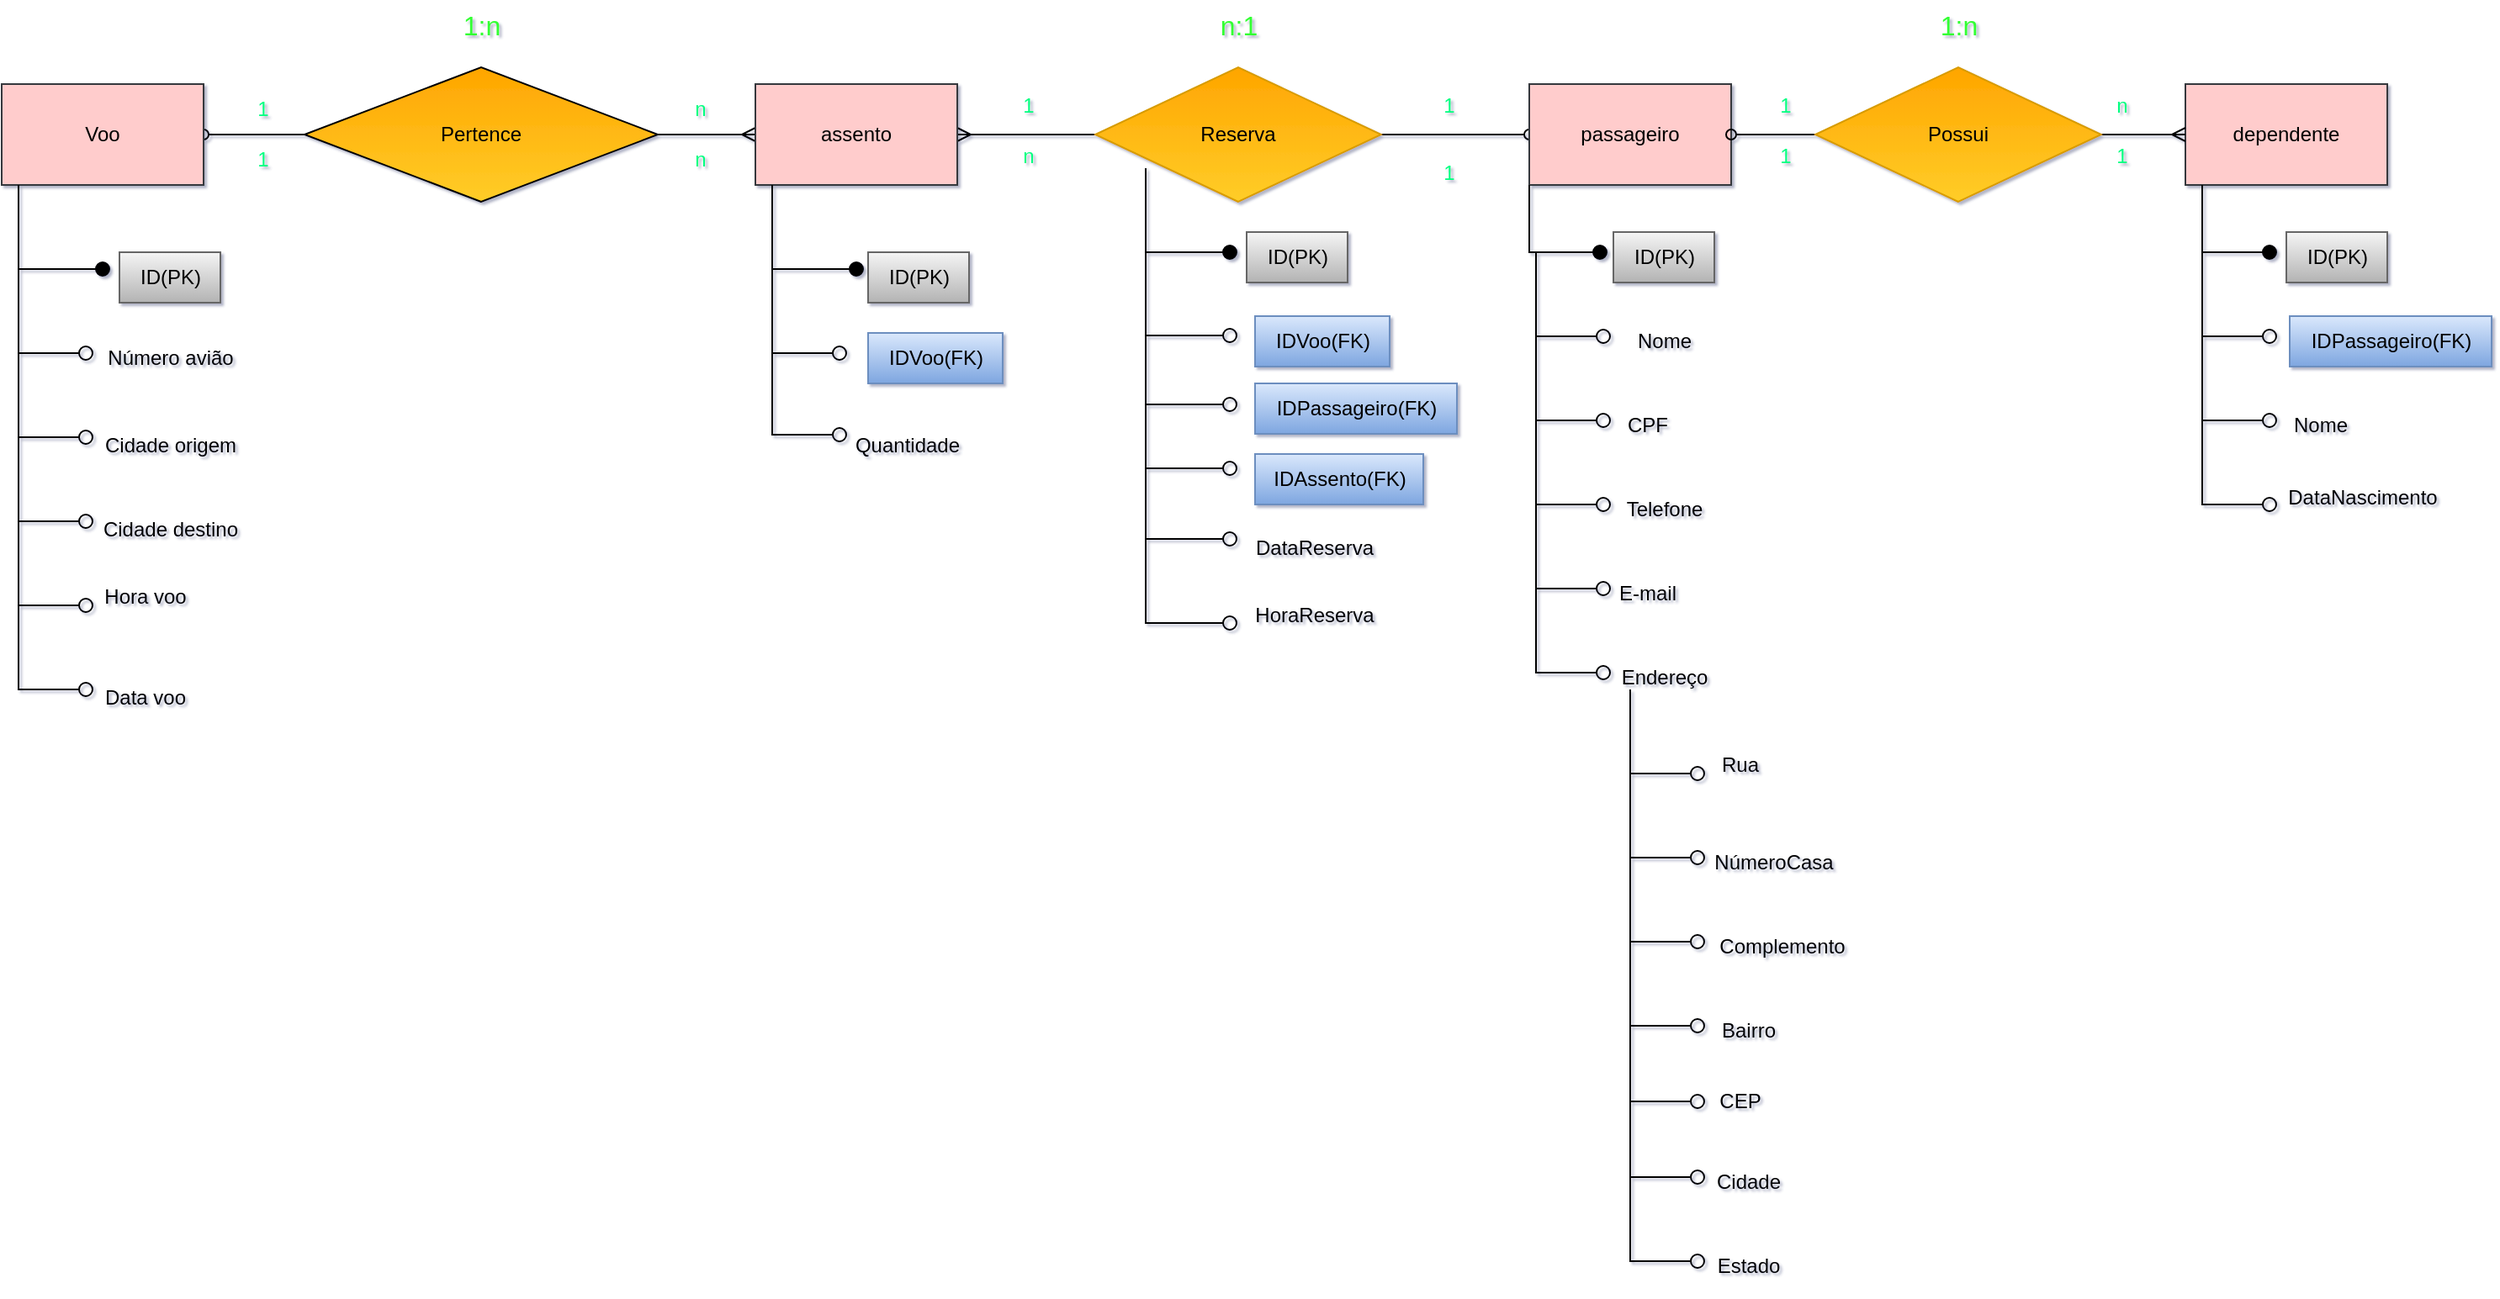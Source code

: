 <mxfile version="22.0.4" type="github">
  <diagram name="Página-1" id="cpLTAqSigNh9UwCI0jpD">
    <mxGraphModel dx="1687" dy="1067" grid="1" gridSize="10" guides="1" tooltips="1" connect="1" arrows="1" fold="1" page="1" pageScale="1" pageWidth="827" pageHeight="1169" background="#FFFFFF" math="0" shadow="1">
      <root>
        <mxCell id="0" />
        <mxCell id="1" parent="0" />
        <mxCell id="XdlR8K-dp57HfDcc4aQY-76" value="" style="edgeStyle=orthogonalEdgeStyle;rounded=0;orthogonalLoop=1;jettySize=auto;html=1;startArrow=oval;startFill=0;endArrow=ERmany;endFill=0;exitX=1;exitY=0.5;exitDx=0;exitDy=0;" edge="1" parent="1" source="XdlR8K-dp57HfDcc4aQY-1" target="XdlR8K-dp57HfDcc4aQY-2">
          <mxGeometry relative="1" as="geometry">
            <mxPoint x="200" y="160" as="sourcePoint" />
          </mxGeometry>
        </mxCell>
        <mxCell id="XdlR8K-dp57HfDcc4aQY-192" value="" style="edgeStyle=orthogonalEdgeStyle;rounded=0;orthogonalLoop=1;jettySize=auto;html=1;startArrow=ERmany;startFill=0;endArrow=oval;endFill=0;entryX=0;entryY=0.5;entryDx=0;entryDy=0;" edge="1" parent="1" source="XdlR8K-dp57HfDcc4aQY-2" target="XdlR8K-dp57HfDcc4aQY-3">
          <mxGeometry relative="1" as="geometry">
            <mxPoint x="570" y="80" as="sourcePoint" />
            <mxPoint x="910" y="80" as="targetPoint" />
          </mxGeometry>
        </mxCell>
        <mxCell id="XdlR8K-dp57HfDcc4aQY-1" value="Voo" style="rounded=0;whiteSpace=wrap;html=1;container=0;fillColor=#ffcccc;strokeColor=#36393d;" vertex="1" parent="1">
          <mxGeometry y="50" width="120" height="60" as="geometry" />
        </mxCell>
        <mxCell id="XdlR8K-dp57HfDcc4aQY-11" value="ID(PK)" style="text;html=1;align=center;verticalAlign=middle;resizable=0;points=[];autosize=1;strokeColor=#666666;fillColor=#f5f5f5;container=0;rounded=0;gradientColor=#b3b3b3;" vertex="1" parent="1">
          <mxGeometry x="70" y="150" width="60" height="30" as="geometry" />
        </mxCell>
        <mxCell id="XdlR8K-dp57HfDcc4aQY-12" value="Número avião" style="text;html=1;align=center;verticalAlign=middle;resizable=0;points=[];autosize=1;strokeColor=none;fillColor=none;container=0;rounded=0;" vertex="1" parent="1">
          <mxGeometry x="50" y="198" width="100" height="30" as="geometry" />
        </mxCell>
        <mxCell id="XdlR8K-dp57HfDcc4aQY-13" value="Cidade origem" style="text;html=1;align=center;verticalAlign=middle;resizable=0;points=[];autosize=1;strokeColor=none;fillColor=none;container=0;rounded=0;" vertex="1" parent="1">
          <mxGeometry x="50" y="250" width="100" height="30" as="geometry" />
        </mxCell>
        <mxCell id="XdlR8K-dp57HfDcc4aQY-14" value="Cidade destino" style="text;html=1;align=center;verticalAlign=middle;resizable=0;points=[];autosize=1;strokeColor=none;fillColor=none;container=0;rounded=0;" vertex="1" parent="1">
          <mxGeometry x="50" y="300" width="100" height="30" as="geometry" />
        </mxCell>
        <mxCell id="XdlR8K-dp57HfDcc4aQY-15" value="Data voo" style="text;html=1;align=center;verticalAlign=middle;resizable=0;points=[];autosize=1;strokeColor=none;fillColor=none;container=0;rounded=0;" vertex="1" parent="1">
          <mxGeometry x="50" y="400" width="70" height="30" as="geometry" />
        </mxCell>
        <mxCell id="XdlR8K-dp57HfDcc4aQY-16" value="Hora voo" style="text;html=1;align=center;verticalAlign=middle;resizable=0;points=[];autosize=1;strokeColor=none;fillColor=none;container=0;rounded=0;" vertex="1" parent="1">
          <mxGeometry x="50" y="340" width="70" height="30" as="geometry" />
        </mxCell>
        <mxCell id="XdlR8K-dp57HfDcc4aQY-24" value="" style="edgeStyle=segmentEdgeStyle;endArrow=none;html=1;rounded=0;endSize=8;startSize=8;startArrow=oval;startFill=1;endFill=0;" edge="1" parent="1">
          <mxGeometry width="50" height="50" relative="1" as="geometry">
            <mxPoint x="60" y="160" as="sourcePoint" />
            <mxPoint x="10" y="110" as="targetPoint" />
          </mxGeometry>
        </mxCell>
        <mxCell id="XdlR8K-dp57HfDcc4aQY-25" value="" style="edgeStyle=segmentEdgeStyle;endArrow=none;html=1;curved=0;rounded=0;endSize=8;startSize=8;endFill=0;startArrow=oval;startFill=0;" edge="1" parent="1">
          <mxGeometry width="50" height="50" relative="1" as="geometry">
            <mxPoint x="50" y="210" as="sourcePoint" />
            <mxPoint x="10" y="160" as="targetPoint" />
          </mxGeometry>
        </mxCell>
        <mxCell id="XdlR8K-dp57HfDcc4aQY-26" value="" style="edgeStyle=segmentEdgeStyle;endArrow=none;html=1;curved=0;rounded=0;endSize=8;startSize=8;endFill=0;startArrow=oval;startFill=0;" edge="1" parent="1">
          <mxGeometry width="50" height="50" relative="1" as="geometry">
            <mxPoint x="50" y="260" as="sourcePoint" />
            <mxPoint x="10" y="210" as="targetPoint" />
          </mxGeometry>
        </mxCell>
        <mxCell id="XdlR8K-dp57HfDcc4aQY-27" value="" style="edgeStyle=segmentEdgeStyle;endArrow=none;html=1;curved=0;rounded=0;endSize=8;startSize=8;endFill=0;startArrow=oval;startFill=0;" edge="1" parent="1">
          <mxGeometry width="50" height="50" relative="1" as="geometry">
            <mxPoint x="50" y="310" as="sourcePoint" />
            <mxPoint x="10" y="260" as="targetPoint" />
          </mxGeometry>
        </mxCell>
        <mxCell id="XdlR8K-dp57HfDcc4aQY-28" value="" style="edgeStyle=segmentEdgeStyle;endArrow=none;html=1;curved=0;rounded=0;endSize=8;startSize=8;endFill=0;startArrow=oval;startFill=0;" edge="1" parent="1">
          <mxGeometry width="50" height="50" relative="1" as="geometry">
            <mxPoint x="50" y="360" as="sourcePoint" />
            <mxPoint x="10" y="310" as="targetPoint" />
          </mxGeometry>
        </mxCell>
        <mxCell id="XdlR8K-dp57HfDcc4aQY-29" value="" style="edgeStyle=segmentEdgeStyle;endArrow=none;html=1;curved=0;rounded=0;endSize=8;startSize=8;endFill=0;startArrow=oval;startFill=0;" edge="1" parent="1">
          <mxGeometry width="50" height="50" relative="1" as="geometry">
            <mxPoint x="50" y="410" as="sourcePoint" />
            <mxPoint x="10" y="360" as="targetPoint" />
          </mxGeometry>
        </mxCell>
        <mxCell id="XdlR8K-dp57HfDcc4aQY-194" style="edgeStyle=orthogonalEdgeStyle;rounded=0;orthogonalLoop=1;jettySize=auto;html=1;exitX=1;exitY=0.5;exitDx=0;exitDy=0;" edge="1" parent="1" source="XdlR8K-dp57HfDcc4aQY-2">
          <mxGeometry relative="1" as="geometry">
            <mxPoint x="568.333" y="80.333" as="targetPoint" />
          </mxGeometry>
        </mxCell>
        <mxCell id="XdlR8K-dp57HfDcc4aQY-2" value="assento" style="rounded=0;whiteSpace=wrap;html=1;container=0;fillColor=#ffcccc;strokeColor=#36393d;" vertex="1" parent="1">
          <mxGeometry x="448" y="50" width="120" height="60" as="geometry" />
        </mxCell>
        <mxCell id="XdlR8K-dp57HfDcc4aQY-30" value="" style="edgeStyle=segmentEdgeStyle;endArrow=none;html=1;rounded=0;endSize=8;startSize=8;startArrow=oval;startFill=1;endFill=0;" edge="1" parent="1">
          <mxGeometry width="50" height="50" relative="1" as="geometry">
            <mxPoint x="508" y="160" as="sourcePoint" />
            <mxPoint x="458" y="110" as="targetPoint" />
          </mxGeometry>
        </mxCell>
        <mxCell id="XdlR8K-dp57HfDcc4aQY-31" value="" style="edgeStyle=segmentEdgeStyle;endArrow=none;html=1;curved=0;rounded=0;endSize=8;startSize=8;endFill=0;startArrow=oval;startFill=0;" edge="1" parent="1">
          <mxGeometry width="50" height="50" relative="1" as="geometry">
            <mxPoint x="498" y="210" as="sourcePoint" />
            <mxPoint x="458" y="160" as="targetPoint" />
          </mxGeometry>
        </mxCell>
        <mxCell id="XdlR8K-dp57HfDcc4aQY-32" value="ID(PK)" style="text;html=1;align=center;verticalAlign=middle;resizable=0;points=[];autosize=1;strokeColor=#666666;fillColor=#f5f5f5;container=0;rounded=0;gradientColor=#b3b3b3;" vertex="1" parent="1">
          <mxGeometry x="515" y="150" width="60" height="30" as="geometry" />
        </mxCell>
        <mxCell id="XdlR8K-dp57HfDcc4aQY-33" value="Quantidade" style="text;html=1;align=center;verticalAlign=middle;resizable=0;points=[];autosize=1;strokeColor=none;fillColor=none;container=0;rounded=0;" vertex="1" parent="1">
          <mxGeometry x="493" y="250" width="90" height="30" as="geometry" />
        </mxCell>
        <mxCell id="XdlR8K-dp57HfDcc4aQY-3" value="passageiro" style="rounded=0;whiteSpace=wrap;html=1;container=0;fillColor=#ffcccc;strokeColor=#36393d;" vertex="1" parent="1">
          <mxGeometry x="908" y="50" width="120" height="60" as="geometry" />
        </mxCell>
        <mxCell id="XdlR8K-dp57HfDcc4aQY-55" value="Complemento" style="text;html=1;align=center;verticalAlign=middle;resizable=0;points=[];autosize=1;strokeColor=none;fillColor=none;container=0;rounded=0;" vertex="1" parent="1">
          <mxGeometry x="1008" y="548" width="100" height="30" as="geometry" />
        </mxCell>
        <mxCell id="XdlR8K-dp57HfDcc4aQY-59" value="Estado" style="text;html=1;align=center;verticalAlign=middle;resizable=0;points=[];autosize=1;strokeColor=none;fillColor=none;container=0;rounded=0;" vertex="1" parent="1">
          <mxGeometry x="1008" y="738" width="60" height="30" as="geometry" />
        </mxCell>
        <mxCell id="XdlR8K-dp57HfDcc4aQY-77" value="" style="edgeStyle=segmentEdgeStyle;endArrow=none;html=1;rounded=0;endSize=8;startSize=8;startArrow=oval;startFill=1;endFill=0;" edge="1" parent="1">
          <mxGeometry width="50" height="50" relative="1" as="geometry">
            <mxPoint x="950" y="150" as="sourcePoint" />
            <mxPoint x="908" y="110" as="targetPoint" />
            <Array as="points">
              <mxPoint x="908" y="150" />
            </Array>
          </mxGeometry>
        </mxCell>
        <mxCell id="XdlR8K-dp57HfDcc4aQY-78" value="" style="edgeStyle=segmentEdgeStyle;endArrow=none;html=1;curved=0;rounded=0;endSize=8;startSize=8;endFill=0;startArrow=oval;startFill=0;" edge="1" parent="1">
          <mxGeometry width="50" height="50" relative="1" as="geometry">
            <mxPoint x="952" y="200" as="sourcePoint" />
            <mxPoint x="912" y="150" as="targetPoint" />
          </mxGeometry>
        </mxCell>
        <mxCell id="XdlR8K-dp57HfDcc4aQY-79" value="" style="edgeStyle=segmentEdgeStyle;endArrow=none;html=1;curved=0;rounded=0;endSize=8;startSize=8;endFill=0;startArrow=oval;startFill=0;" edge="1" parent="1">
          <mxGeometry width="50" height="50" relative="1" as="geometry">
            <mxPoint x="952" y="250" as="sourcePoint" />
            <mxPoint x="912" y="200" as="targetPoint" />
          </mxGeometry>
        </mxCell>
        <mxCell id="XdlR8K-dp57HfDcc4aQY-80" value="" style="edgeStyle=segmentEdgeStyle;endArrow=none;html=1;curved=0;rounded=0;endSize=8;startSize=8;endFill=0;startArrow=oval;startFill=0;" edge="1" parent="1">
          <mxGeometry width="50" height="50" relative="1" as="geometry">
            <mxPoint x="952" y="300" as="sourcePoint" />
            <mxPoint x="912" y="250" as="targetPoint" />
          </mxGeometry>
        </mxCell>
        <mxCell id="XdlR8K-dp57HfDcc4aQY-81" value="" style="edgeStyle=segmentEdgeStyle;endArrow=none;html=1;curved=0;rounded=0;endSize=8;startSize=8;endFill=0;startArrow=oval;startFill=0;" edge="1" parent="1">
          <mxGeometry width="50" height="50" relative="1" as="geometry">
            <mxPoint x="952" y="350" as="sourcePoint" />
            <mxPoint x="912" y="300" as="targetPoint" />
          </mxGeometry>
        </mxCell>
        <mxCell id="XdlR8K-dp57HfDcc4aQY-82" value="ID(PK)" style="text;html=1;align=center;verticalAlign=middle;resizable=0;points=[];autosize=1;strokeColor=#666666;fillColor=#f5f5f5;container=0;rounded=0;gradientColor=#b3b3b3;" vertex="1" parent="1">
          <mxGeometry x="958" y="138" width="60" height="30" as="geometry" />
        </mxCell>
        <mxCell id="XdlR8K-dp57HfDcc4aQY-83" value="Nome" style="text;html=1;align=center;verticalAlign=middle;resizable=0;points=[];autosize=1;strokeColor=none;fillColor=none;container=0;rounded=0;" vertex="1" parent="1">
          <mxGeometry x="958" y="188" width="60" height="30" as="geometry" />
        </mxCell>
        <mxCell id="XdlR8K-dp57HfDcc4aQY-84" value="CPF" style="text;html=1;align=center;verticalAlign=middle;resizable=0;points=[];autosize=1;strokeColor=none;fillColor=none;container=0;rounded=0;" vertex="1" parent="1">
          <mxGeometry x="953" y="238" width="50" height="30" as="geometry" />
        </mxCell>
        <mxCell id="XdlR8K-dp57HfDcc4aQY-85" value="Telefone" style="text;html=1;align=center;verticalAlign=middle;resizable=0;points=[];autosize=1;strokeColor=none;fillColor=none;container=0;rounded=0;" vertex="1" parent="1">
          <mxGeometry x="953" y="288" width="70" height="30" as="geometry" />
        </mxCell>
        <mxCell id="XdlR8K-dp57HfDcc4aQY-86" value="E-mail" style="text;html=1;align=center;verticalAlign=middle;resizable=0;points=[];autosize=1;strokeColor=none;fillColor=none;container=0;rounded=0;" vertex="1" parent="1">
          <mxGeometry x="948" y="338" width="60" height="30" as="geometry" />
        </mxCell>
        <mxCell id="XdlR8K-dp57HfDcc4aQY-87" value="" style="edgeStyle=segmentEdgeStyle;endArrow=none;html=1;curved=0;rounded=0;endSize=8;startSize=8;endFill=0;startArrow=oval;startFill=0;" edge="1" parent="1">
          <mxGeometry width="50" height="50" relative="1" as="geometry">
            <mxPoint x="952" y="400" as="sourcePoint" />
            <mxPoint x="912" y="350" as="targetPoint" />
          </mxGeometry>
        </mxCell>
        <mxCell id="XdlR8K-dp57HfDcc4aQY-88" value="Endereço" style="text;html=1;align=center;verticalAlign=middle;resizable=0;points=[];autosize=1;strokeColor=none;fillColor=none;container=0;rounded=0;" vertex="1" parent="1">
          <mxGeometry x="953" y="388" width="70" height="30" as="geometry" />
        </mxCell>
        <mxCell id="XdlR8K-dp57HfDcc4aQY-89" value="" style="edgeStyle=segmentEdgeStyle;endArrow=none;html=1;curved=0;rounded=0;endSize=8;startSize=8;endFill=0;startArrow=oval;startFill=0;" edge="1" parent="1">
          <mxGeometry width="50" height="50" relative="1" as="geometry">
            <mxPoint x="1008" y="460" as="sourcePoint" />
            <mxPoint x="968" y="410" as="targetPoint" />
          </mxGeometry>
        </mxCell>
        <mxCell id="XdlR8K-dp57HfDcc4aQY-90" value="" style="edgeStyle=segmentEdgeStyle;endArrow=none;html=1;curved=0;rounded=0;endSize=8;startSize=8;endFill=0;startArrow=oval;startFill=0;" edge="1" parent="1">
          <mxGeometry width="50" height="50" relative="1" as="geometry">
            <mxPoint x="1008" y="510" as="sourcePoint" />
            <mxPoint x="968" y="460" as="targetPoint" />
          </mxGeometry>
        </mxCell>
        <mxCell id="XdlR8K-dp57HfDcc4aQY-91" value="" style="edgeStyle=segmentEdgeStyle;endArrow=none;html=1;curved=0;rounded=0;endSize=8;startSize=8;endFill=0;startArrow=oval;startFill=0;" edge="1" parent="1">
          <mxGeometry width="50" height="50" relative="1" as="geometry">
            <mxPoint x="1008" y="560" as="sourcePoint" />
            <mxPoint x="968" y="510" as="targetPoint" />
          </mxGeometry>
        </mxCell>
        <mxCell id="XdlR8K-dp57HfDcc4aQY-92" value="" style="edgeStyle=segmentEdgeStyle;endArrow=none;html=1;curved=0;rounded=0;endSize=8;startSize=8;endFill=0;startArrow=oval;startFill=0;" edge="1" parent="1">
          <mxGeometry width="50" height="50" relative="1" as="geometry">
            <mxPoint x="1008" y="610" as="sourcePoint" />
            <mxPoint x="968" y="560" as="targetPoint" />
          </mxGeometry>
        </mxCell>
        <mxCell id="XdlR8K-dp57HfDcc4aQY-93" value="" style="edgeStyle=segmentEdgeStyle;endArrow=none;html=1;curved=0;rounded=0;endSize=8;startSize=8;endFill=0;startArrow=oval;startFill=0;" edge="1" parent="1">
          <mxGeometry width="50" height="50" relative="1" as="geometry">
            <mxPoint x="1008" y="655" as="sourcePoint" />
            <mxPoint x="968" y="605" as="targetPoint" />
          </mxGeometry>
        </mxCell>
        <mxCell id="XdlR8K-dp57HfDcc4aQY-94" value="" style="edgeStyle=segmentEdgeStyle;endArrow=none;html=1;curved=0;rounded=0;endSize=8;startSize=8;endFill=0;startArrow=oval;startFill=0;" edge="1" parent="1">
          <mxGeometry width="50" height="50" relative="1" as="geometry">
            <mxPoint x="1008" y="700" as="sourcePoint" />
            <mxPoint x="968" y="650" as="targetPoint" />
          </mxGeometry>
        </mxCell>
        <mxCell id="XdlR8K-dp57HfDcc4aQY-95" value="" style="edgeStyle=segmentEdgeStyle;endArrow=none;html=1;curved=0;rounded=0;endSize=8;startSize=8;endFill=0;startArrow=oval;startFill=0;" edge="1" parent="1">
          <mxGeometry width="50" height="50" relative="1" as="geometry">
            <mxPoint x="1008" y="750" as="sourcePoint" />
            <mxPoint x="968" y="700" as="targetPoint" />
          </mxGeometry>
        </mxCell>
        <mxCell id="XdlR8K-dp57HfDcc4aQY-96" value="Rua" style="text;html=1;align=center;verticalAlign=middle;resizable=0;points=[];autosize=1;strokeColor=none;fillColor=none;container=0;rounded=0;" vertex="1" parent="1">
          <mxGeometry x="1008" y="440" width="50" height="30" as="geometry" />
        </mxCell>
        <mxCell id="XdlR8K-dp57HfDcc4aQY-97" value="NúmeroCasa" style="text;html=1;align=center;verticalAlign=middle;resizable=0;points=[];autosize=1;strokeColor=none;fillColor=none;container=0;rounded=0;" vertex="1" parent="1">
          <mxGeometry x="1008" y="498" width="90" height="30" as="geometry" />
        </mxCell>
        <mxCell id="XdlR8K-dp57HfDcc4aQY-98" value="Bairro" style="text;html=1;align=center;verticalAlign=middle;resizable=0;points=[];autosize=1;strokeColor=none;fillColor=none;container=0;rounded=0;" vertex="1" parent="1">
          <mxGeometry x="1008" y="598" width="60" height="30" as="geometry" />
        </mxCell>
        <mxCell id="XdlR8K-dp57HfDcc4aQY-99" value="CEP" style="text;html=1;align=center;verticalAlign=middle;resizable=0;points=[];autosize=1;strokeColor=none;fillColor=none;container=0;rounded=0;" vertex="1" parent="1">
          <mxGeometry x="1008" y="640" width="50" height="30" as="geometry" />
        </mxCell>
        <mxCell id="XdlR8K-dp57HfDcc4aQY-100" value="Cidade" style="text;html=1;align=center;verticalAlign=middle;resizable=0;points=[];autosize=1;strokeColor=none;fillColor=none;container=0;rounded=0;" vertex="1" parent="1">
          <mxGeometry x="1008" y="688" width="60" height="30" as="geometry" />
        </mxCell>
        <mxCell id="XdlR8K-dp57HfDcc4aQY-4" value="dependente" style="rounded=0;whiteSpace=wrap;html=1;container=0;fillColor=#ffcccc;strokeColor=#36393d;" vertex="1" parent="1">
          <mxGeometry x="1298" y="50" width="120" height="60" as="geometry" />
        </mxCell>
        <mxCell id="XdlR8K-dp57HfDcc4aQY-145" value="" style="edgeStyle=orthogonalEdgeStyle;rounded=0;orthogonalLoop=1;jettySize=auto;html=1;startArrow=oval;startFill=0;endArrow=ERmany;endFill=0;entryX=0;entryY=0.5;entryDx=0;entryDy=0;exitX=1;exitY=0.5;exitDx=0;exitDy=0;" edge="1" parent="1" source="XdlR8K-dp57HfDcc4aQY-3" target="XdlR8K-dp57HfDcc4aQY-4">
          <mxGeometry relative="1" as="geometry">
            <mxPoint x="1028" y="79.58" as="sourcePoint" />
            <mxPoint x="1086" y="79.58" as="targetPoint" />
          </mxGeometry>
        </mxCell>
        <mxCell id="XdlR8K-dp57HfDcc4aQY-60" value="" style="edgeStyle=segmentEdgeStyle;endArrow=none;html=1;rounded=0;endSize=8;startSize=8;startArrow=oval;startFill=1;endFill=0;" edge="1" parent="1">
          <mxGeometry width="50" height="50" relative="1" as="geometry">
            <mxPoint x="1348" y="150" as="sourcePoint" />
            <mxPoint x="1308" y="110" as="targetPoint" />
            <Array as="points">
              <mxPoint x="1308" y="150" />
            </Array>
          </mxGeometry>
        </mxCell>
        <mxCell id="XdlR8K-dp57HfDcc4aQY-61" value="" style="edgeStyle=segmentEdgeStyle;endArrow=none;html=1;curved=0;rounded=0;endSize=8;startSize=8;endFill=0;startArrow=oval;startFill=0;" edge="1" parent="1">
          <mxGeometry width="50" height="50" relative="1" as="geometry">
            <mxPoint x="1348" y="200" as="sourcePoint" />
            <mxPoint x="1308" y="150" as="targetPoint" />
          </mxGeometry>
        </mxCell>
        <mxCell id="XdlR8K-dp57HfDcc4aQY-62" value="ID(PK)" style="text;html=1;align=center;verticalAlign=middle;resizable=0;points=[];autosize=1;strokeColor=#666666;fillColor=#f5f5f5;container=0;rounded=0;gradientColor=#b3b3b3;" vertex="1" parent="1">
          <mxGeometry x="1358" y="138" width="60" height="30" as="geometry" />
        </mxCell>
        <mxCell id="XdlR8K-dp57HfDcc4aQY-63" value="Nome" style="text;html=1;align=center;verticalAlign=middle;resizable=0;points=[];autosize=1;strokeColor=none;fillColor=none;container=0;rounded=0;" vertex="1" parent="1">
          <mxGeometry x="1348" y="238" width="60" height="30" as="geometry" />
        </mxCell>
        <mxCell id="XdlR8K-dp57HfDcc4aQY-65" value="" style="edgeStyle=segmentEdgeStyle;endArrow=none;html=1;curved=0;rounded=0;endSize=8;startSize=8;endFill=0;startArrow=oval;startFill=0;" edge="1" parent="1">
          <mxGeometry width="50" height="50" relative="1" as="geometry">
            <mxPoint x="1348" y="250" as="sourcePoint" />
            <mxPoint x="1308" y="200" as="targetPoint" />
          </mxGeometry>
        </mxCell>
        <mxCell id="XdlR8K-dp57HfDcc4aQY-66" value="DataNascimento" style="text;html=1;align=center;verticalAlign=middle;resizable=0;points=[];autosize=1;strokeColor=none;fillColor=none;container=0;rounded=0;" vertex="1" parent="1">
          <mxGeometry x="1348" y="280.5" width="110" height="30" as="geometry" />
        </mxCell>
        <mxCell id="XdlR8K-dp57HfDcc4aQY-197" value="" style="edgeStyle=segmentEdgeStyle;endArrow=none;html=1;rounded=0;endSize=8;startSize=8;startArrow=oval;startFill=0;endFill=0;" edge="1" parent="1">
          <mxGeometry width="50" height="50" relative="1" as="geometry">
            <mxPoint x="730" y="199.5" as="sourcePoint" />
            <mxPoint x="680" y="149.5" as="targetPoint" />
          </mxGeometry>
        </mxCell>
        <mxCell id="XdlR8K-dp57HfDcc4aQY-198" value="" style="edgeStyle=segmentEdgeStyle;endArrow=none;html=1;rounded=0;endSize=8;startSize=8;startArrow=oval;startFill=0;endFill=0;" edge="1" parent="1">
          <mxGeometry width="50" height="50" relative="1" as="geometry">
            <mxPoint x="730" y="240.5" as="sourcePoint" />
            <mxPoint x="680" y="190.5" as="targetPoint" />
          </mxGeometry>
        </mxCell>
        <mxCell id="XdlR8K-dp57HfDcc4aQY-199" value="" style="edgeStyle=segmentEdgeStyle;endArrow=none;html=1;curved=0;rounded=0;endSize=8;startSize=8;endFill=0;startArrow=oval;startFill=0;" edge="1" parent="1">
          <mxGeometry width="50" height="50" relative="1" as="geometry">
            <mxPoint x="730" y="320.5" as="sourcePoint" />
            <mxPoint x="680" y="270.5" as="targetPoint" />
          </mxGeometry>
        </mxCell>
        <mxCell id="XdlR8K-dp57HfDcc4aQY-200" value="" style="edgeStyle=segmentEdgeStyle;endArrow=none;html=1;curved=0;rounded=0;endSize=8;startSize=8;endFill=0;startArrow=oval;startFill=0;" edge="1" parent="1">
          <mxGeometry width="50" height="50" relative="1" as="geometry">
            <mxPoint x="730" y="370.5" as="sourcePoint" />
            <mxPoint x="680" y="320.5" as="targetPoint" />
          </mxGeometry>
        </mxCell>
        <mxCell id="XdlR8K-dp57HfDcc4aQY-201" value="IDPassageiro(FK)" style="text;html=1;align=center;verticalAlign=middle;resizable=0;points=[];autosize=1;strokeColor=#6c8ebf;fillColor=#dae8fc;container=0;rounded=0;gradientColor=#7ea6e0;" vertex="1" parent="1">
          <mxGeometry x="745" y="228" width="120" height="30" as="geometry" />
        </mxCell>
        <mxCell id="XdlR8K-dp57HfDcc4aQY-202" value="IDAssento(FK)" style="text;html=1;align=center;verticalAlign=middle;resizable=0;points=[];autosize=1;strokeColor=#6c8ebf;fillColor=#dae8fc;container=0;rounded=0;gradientColor=#7ea6e0;" vertex="1" parent="1">
          <mxGeometry x="745" y="270" width="100" height="30" as="geometry" />
        </mxCell>
        <mxCell id="XdlR8K-dp57HfDcc4aQY-203" value="DataReserva" style="text;html=1;align=center;verticalAlign=middle;resizable=0;points=[];autosize=1;strokeColor=none;fillColor=none;container=0;rounded=0;" vertex="1" parent="1">
          <mxGeometry x="735" y="310.5" width="90" height="30" as="geometry" />
        </mxCell>
        <mxCell id="XdlR8K-dp57HfDcc4aQY-206" value="HoraReserva" style="text;html=1;align=center;verticalAlign=middle;resizable=0;points=[];autosize=1;strokeColor=none;fillColor=none;container=0;rounded=0;" vertex="1" parent="1">
          <mxGeometry x="735" y="350.5" width="90" height="30" as="geometry" />
        </mxCell>
        <mxCell id="XdlR8K-dp57HfDcc4aQY-207" value="" style="edgeStyle=segmentEdgeStyle;endArrow=none;html=1;rounded=0;endSize=8;startSize=8;startArrow=oval;startFill=0;endFill=0;" edge="1" parent="1">
          <mxGeometry width="50" height="50" relative="1" as="geometry">
            <mxPoint x="730" y="278.5" as="sourcePoint" />
            <mxPoint x="680" y="228.5" as="targetPoint" />
          </mxGeometry>
        </mxCell>
        <mxCell id="XdlR8K-dp57HfDcc4aQY-208" value="IDVoo(FK)" style="text;html=1;align=center;verticalAlign=middle;resizable=0;points=[];autosize=1;strokeColor=#6c8ebf;fillColor=#dae8fc;container=0;rounded=0;gradientColor=#7ea6e0;" vertex="1" parent="1">
          <mxGeometry x="745" y="188" width="80" height="30" as="geometry" />
        </mxCell>
        <mxCell id="XdlR8K-dp57HfDcc4aQY-211" value="" style="edgeStyle=segmentEdgeStyle;endArrow=none;html=1;rounded=0;endSize=8;startSize=8;startArrow=oval;startFill=1;endFill=0;" edge="1" parent="1">
          <mxGeometry width="50" height="50" relative="1" as="geometry">
            <mxPoint x="730" y="150" as="sourcePoint" />
            <mxPoint x="680" y="100" as="targetPoint" />
          </mxGeometry>
        </mxCell>
        <mxCell id="XdlR8K-dp57HfDcc4aQY-212" value="ID(PK)" style="text;html=1;align=center;verticalAlign=middle;resizable=0;points=[];autosize=1;container=0;rounded=0;fillColor=#f5f5f5;gradientColor=#b3b3b3;strokeColor=#666666;" vertex="1" parent="1">
          <mxGeometry x="740" y="138" width="60" height="30" as="geometry" />
        </mxCell>
        <mxCell id="XdlR8K-dp57HfDcc4aQY-213" value="" style="edgeStyle=segmentEdgeStyle;endArrow=none;html=1;curved=0;rounded=0;endSize=8;startSize=8;endFill=0;startArrow=oval;startFill=0;" edge="1" parent="1">
          <mxGeometry width="50" height="50" relative="1" as="geometry">
            <mxPoint x="1348" y="300" as="sourcePoint" />
            <mxPoint x="1308" y="250" as="targetPoint" />
          </mxGeometry>
        </mxCell>
        <mxCell id="XdlR8K-dp57HfDcc4aQY-214" value="IDPassageiro(FK)" style="text;html=1;align=center;verticalAlign=middle;resizable=0;points=[];autosize=1;strokeColor=#6c8ebf;fillColor=#dae8fc;container=0;rounded=0;gradientColor=#7ea6e0;" vertex="1" parent="1">
          <mxGeometry x="1360" y="188" width="120" height="30" as="geometry" />
        </mxCell>
        <mxCell id="XdlR8K-dp57HfDcc4aQY-215" value="" style="edgeStyle=segmentEdgeStyle;endArrow=none;html=1;curved=0;rounded=0;endSize=8;startSize=8;endFill=0;startArrow=oval;startFill=0;" edge="1" parent="1">
          <mxGeometry width="50" height="50" relative="1" as="geometry">
            <mxPoint x="498" y="258.5" as="sourcePoint" />
            <mxPoint x="458" y="208.5" as="targetPoint" />
          </mxGeometry>
        </mxCell>
        <mxCell id="XdlR8K-dp57HfDcc4aQY-216" value="IDVoo(FK)" style="text;html=1;align=center;verticalAlign=middle;resizable=0;points=[];autosize=1;strokeColor=#6c8ebf;fillColor=#dae8fc;container=0;rounded=0;gradientColor=#7ea6e0;" vertex="1" parent="1">
          <mxGeometry x="515" y="198" width="80" height="30" as="geometry" />
        </mxCell>
        <mxCell id="XdlR8K-dp57HfDcc4aQY-217" value="1" style="text;html=1;align=center;verticalAlign=middle;resizable=0;points=[];autosize=1;strokeColor=none;fillColor=none;container=0;rounded=0;fontColor=#00FF80;" vertex="1" parent="1">
          <mxGeometry x="140" y="50" width="30" height="30" as="geometry" />
        </mxCell>
        <mxCell id="XdlR8K-dp57HfDcc4aQY-218" value="n" style="text;html=1;align=center;verticalAlign=middle;resizable=0;points=[];autosize=1;strokeColor=none;fillColor=none;container=0;rounded=0;fontColor=#00FF80;" vertex="1" parent="1">
          <mxGeometry x="400" y="50" width="30" height="30" as="geometry" />
        </mxCell>
        <mxCell id="XdlR8K-dp57HfDcc4aQY-219" value="n" style="text;html=1;align=center;verticalAlign=middle;resizable=0;points=[];autosize=1;strokeColor=none;fillColor=none;container=0;rounded=0;fontColor=#00FF80;" vertex="1" parent="1">
          <mxGeometry x="400" y="80" width="30" height="30" as="geometry" />
        </mxCell>
        <mxCell id="XdlR8K-dp57HfDcc4aQY-220" value="1" style="text;html=1;align=center;verticalAlign=middle;resizable=0;points=[];autosize=1;strokeColor=none;fillColor=none;container=0;rounded=0;fontColor=#00FF80;" vertex="1" parent="1">
          <mxGeometry x="140" y="80" width="30" height="30" as="geometry" />
        </mxCell>
        <mxCell id="XdlR8K-dp57HfDcc4aQY-221" value="1" style="text;html=1;align=center;verticalAlign=middle;resizable=0;points=[];autosize=1;strokeColor=none;fillColor=none;container=0;rounded=0;fontColor=#00FF80;" vertex="1" parent="1">
          <mxGeometry x="595" y="48" width="30" height="30" as="geometry" />
        </mxCell>
        <mxCell id="XdlR8K-dp57HfDcc4aQY-222" value="1" style="text;html=1;align=center;verticalAlign=middle;resizable=0;points=[];autosize=1;strokeColor=none;fillColor=none;container=0;rounded=0;fontColor=#00FF80;" vertex="1" parent="1">
          <mxGeometry x="845" y="48" width="30" height="30" as="geometry" />
        </mxCell>
        <mxCell id="XdlR8K-dp57HfDcc4aQY-223" value="1" style="text;html=1;align=center;verticalAlign=middle;resizable=0;points=[];autosize=1;strokeColor=none;fillColor=none;container=0;rounded=0;fontColor=#00FF80;" vertex="1" parent="1">
          <mxGeometry x="845" y="88" width="30" height="30" as="geometry" />
        </mxCell>
        <mxCell id="XdlR8K-dp57HfDcc4aQY-224" value="n" style="text;html=1;align=center;verticalAlign=middle;resizable=0;points=[];autosize=1;strokeColor=none;fillColor=none;container=0;rounded=0;fontColor=#00FF80;" vertex="1" parent="1">
          <mxGeometry x="595" y="78" width="30" height="30" as="geometry" />
        </mxCell>
        <mxCell id="XdlR8K-dp57HfDcc4aQY-225" value="1:n" style="text;html=1;align=center;verticalAlign=middle;resizable=0;points=[];autosize=1;strokeColor=none;fillColor=none;fontSize=16;container=0;rounded=0;fontColor=#33FF33;" vertex="1" parent="1">
          <mxGeometry x="260" width="50" height="30" as="geometry" />
        </mxCell>
        <mxCell id="XdlR8K-dp57HfDcc4aQY-227" value="n:1" style="text;html=1;align=center;verticalAlign=middle;resizable=0;points=[];autosize=1;strokeColor=none;fillColor=none;fontSize=16;container=0;rounded=0;fontColor=#33FF33;" vertex="1" parent="1">
          <mxGeometry x="710" width="50" height="30" as="geometry" />
        </mxCell>
        <mxCell id="XdlR8K-dp57HfDcc4aQY-228" value="1" style="text;html=1;align=center;verticalAlign=middle;resizable=0;points=[];autosize=1;strokeColor=none;fillColor=none;rounded=0;fontColor=#00FF80;" vertex="1" parent="1">
          <mxGeometry x="1045" y="48" width="30" height="30" as="geometry" />
        </mxCell>
        <mxCell id="XdlR8K-dp57HfDcc4aQY-229" value="n" style="text;html=1;align=center;verticalAlign=middle;resizable=0;points=[];autosize=1;strokeColor=none;fillColor=none;rounded=0;fontColor=#00FF80;" vertex="1" parent="1">
          <mxGeometry x="1245" y="48" width="30" height="30" as="geometry" />
        </mxCell>
        <mxCell id="XdlR8K-dp57HfDcc4aQY-230" value="1" style="text;html=1;align=center;verticalAlign=middle;resizable=0;points=[];autosize=1;strokeColor=none;fillColor=none;rounded=0;fontColor=#00FF80;" vertex="1" parent="1">
          <mxGeometry x="1245" y="78" width="30" height="30" as="geometry" />
        </mxCell>
        <mxCell id="XdlR8K-dp57HfDcc4aQY-231" value="1" style="text;html=1;align=center;verticalAlign=middle;resizable=0;points=[];autosize=1;strokeColor=none;fillColor=none;rounded=0;fontColor=#00FF80;" vertex="1" parent="1">
          <mxGeometry x="1045" y="78" width="30" height="30" as="geometry" />
        </mxCell>
        <mxCell id="XdlR8K-dp57HfDcc4aQY-233" value="1:n" style="text;html=1;align=center;verticalAlign=middle;resizable=0;points=[];autosize=1;strokeColor=none;fillColor=none;fontSize=16;container=0;rounded=0;fontColor=#33FF33;" vertex="1" parent="1">
          <mxGeometry x="1138" width="50" height="30" as="geometry" />
        </mxCell>
        <mxCell id="XdlR8K-dp57HfDcc4aQY-133" value="Pertence" style="rhombus;whiteSpace=wrap;html=1;direction=west;container=0;rounded=0;fillColor=#ffcd28;gradientColor=#ffa500;strokeColor=default;labelBackgroundColor=none;labelBorderColor=none;fontColor=default;" vertex="1" parent="1">
          <mxGeometry x="180" y="40" width="210" height="80" as="geometry" />
        </mxCell>
        <mxCell id="XdlR8K-dp57HfDcc4aQY-190" value="Reserva" style="rhombus;whiteSpace=wrap;html=1;direction=west;container=0;rounded=0;fillColor=#ffcd28;gradientColor=#ffa500;strokeColor=#d79b00;" vertex="1" parent="1">
          <mxGeometry x="650" y="40" width="170" height="80" as="geometry" />
        </mxCell>
        <mxCell id="XdlR8K-dp57HfDcc4aQY-144" value="Possui" style="rhombus;whiteSpace=wrap;html=1;direction=west;container=0;rounded=0;fillColor=#ffcd28;gradientColor=#ffa500;strokeColor=#d79b00;" vertex="1" parent="1">
          <mxGeometry x="1078" y="40" width="170" height="80" as="geometry" />
        </mxCell>
      </root>
    </mxGraphModel>
  </diagram>
</mxfile>

